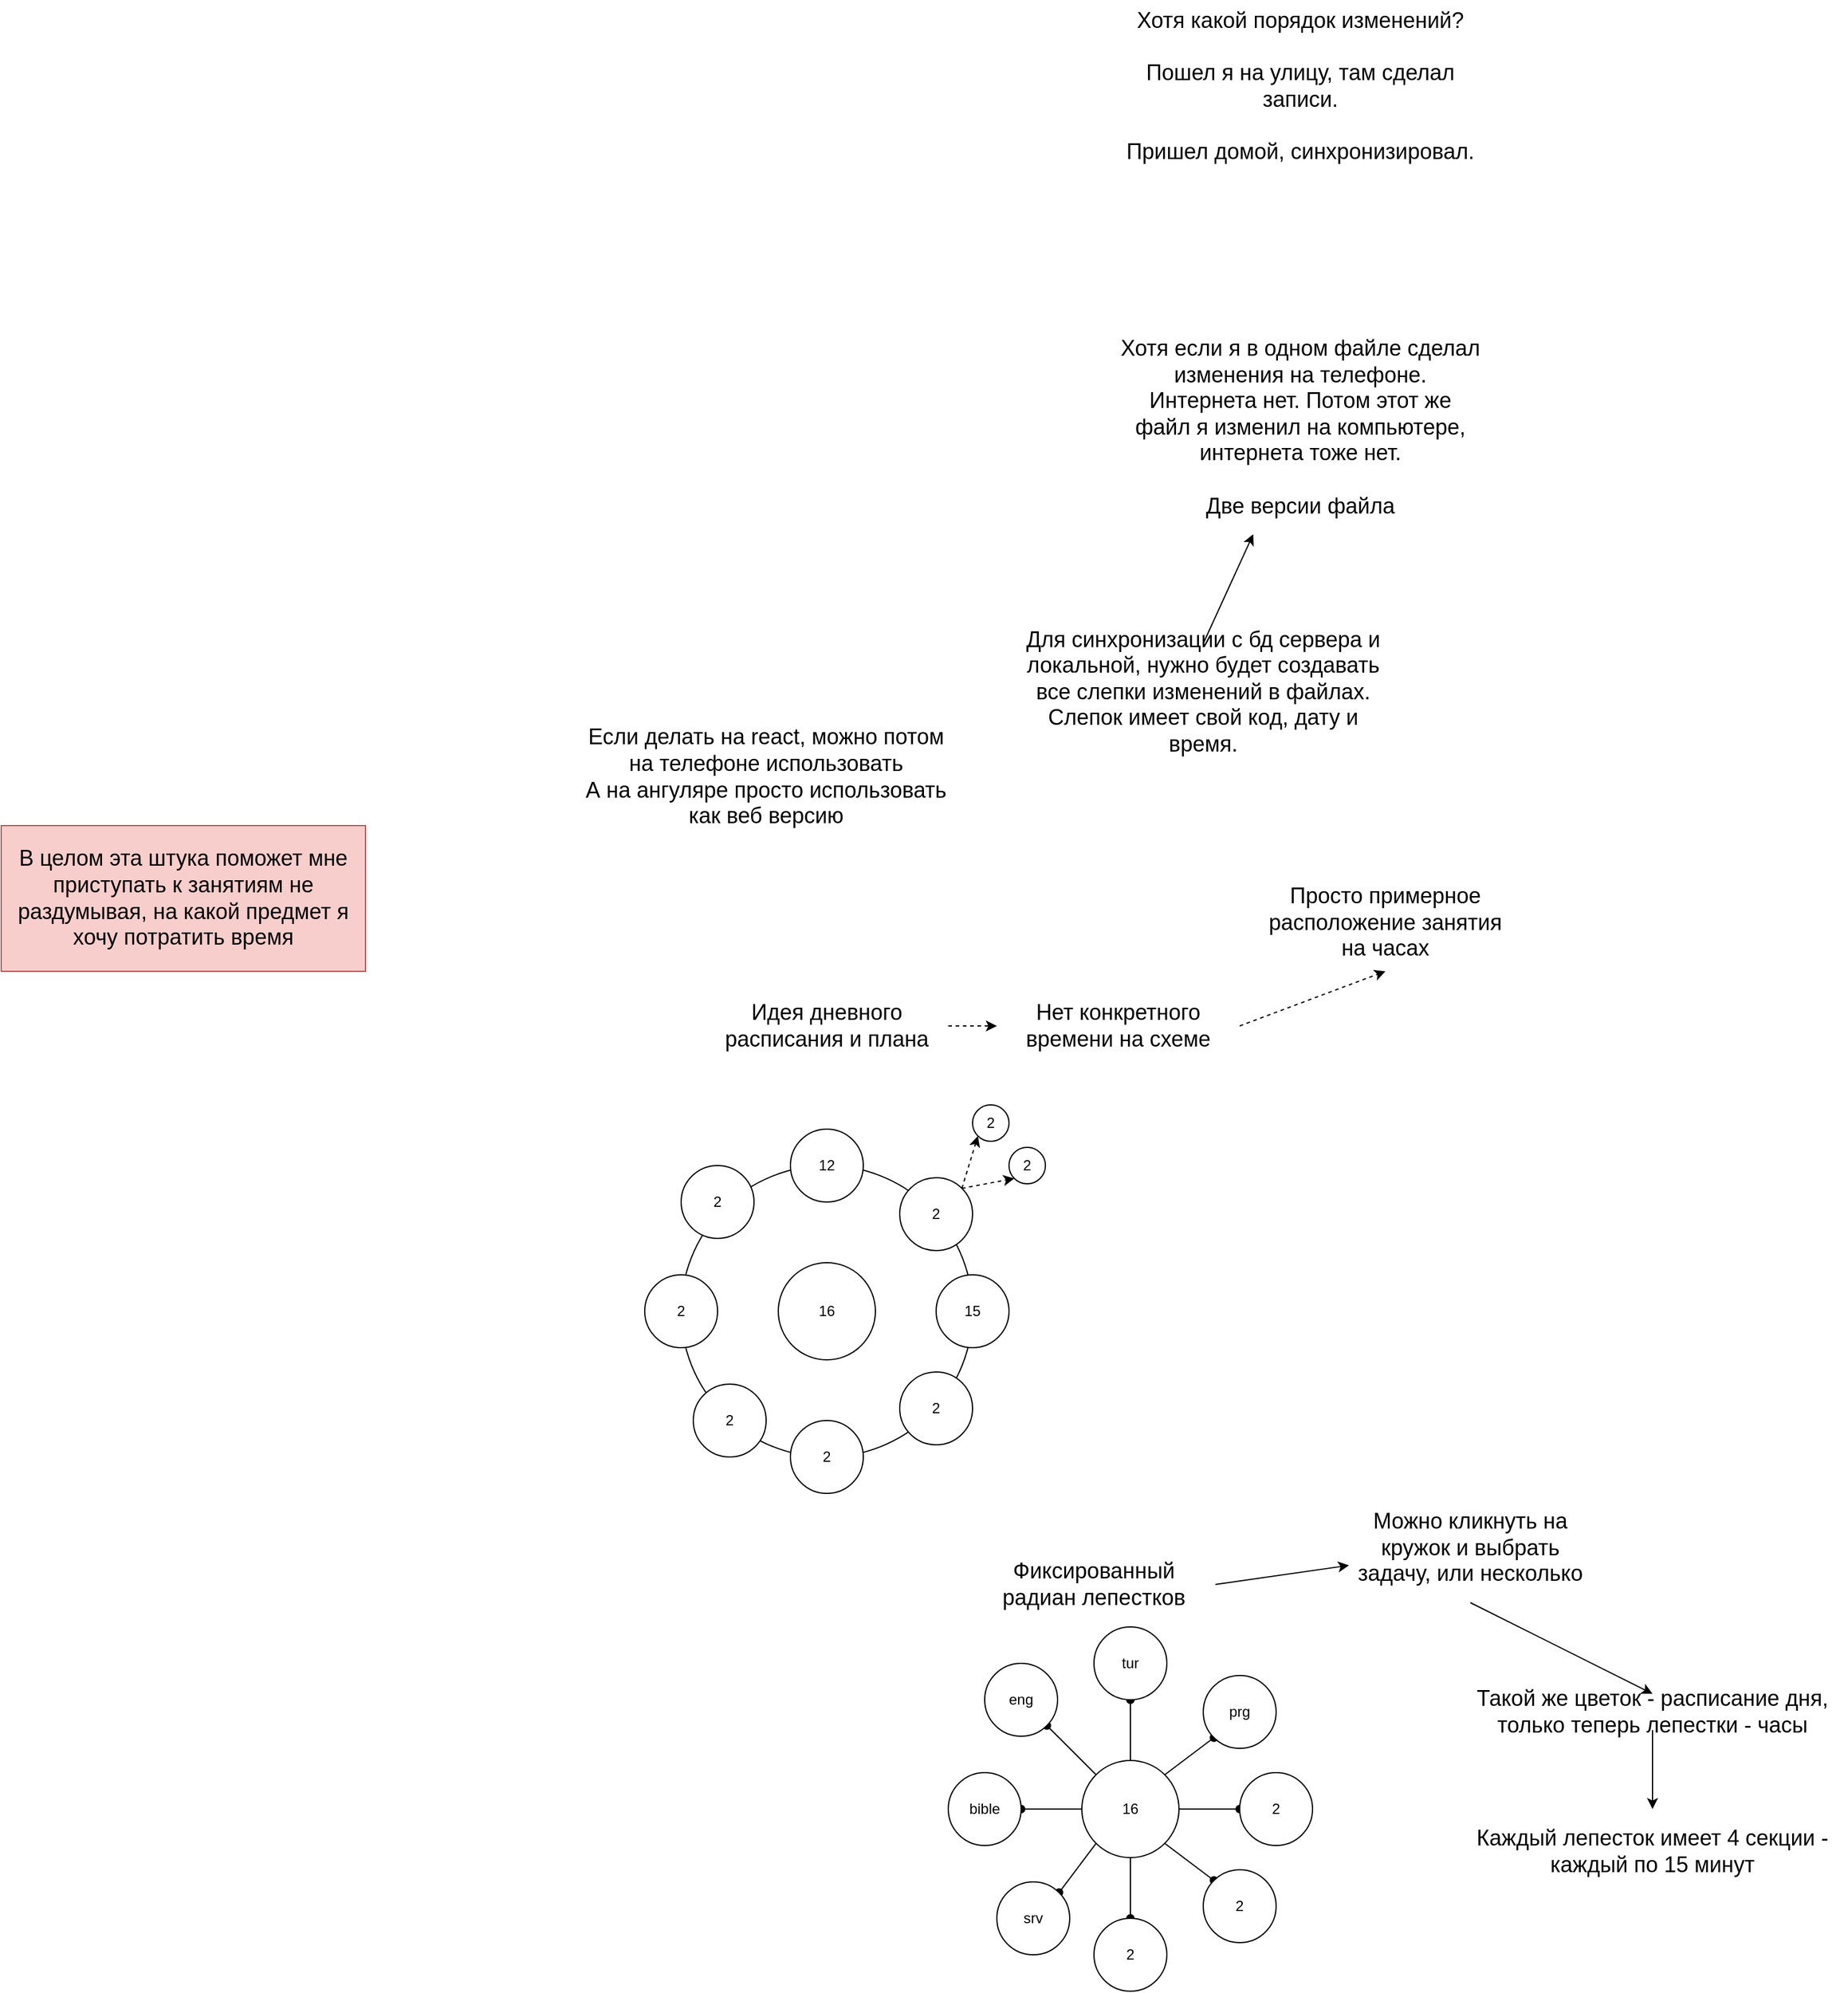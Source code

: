 <mxfile version="20.6.2" type="device"><diagram id="0Q4IL7FbnvLIN-00-HXQ" name="Page-1"><mxGraphModel dx="2139" dy="1924" grid="1" gridSize="10" guides="1" tooltips="1" connect="1" arrows="1" fold="1" page="1" pageScale="1" pageWidth="850" pageHeight="1100" math="0" shadow="0"><root><mxCell id="0"/><mxCell id="1" parent="0"/><mxCell id="SL_M_Cni7b0inNf8drw--4" value="" style="ellipse;whiteSpace=wrap;html=1;aspect=fixed;fillColor=none;" parent="1" vertex="1"><mxGeometry x="160" y="40" width="240" height="240" as="geometry"/></mxCell><mxCell id="SL_M_Cni7b0inNf8drw--1" value="16" style="ellipse;whiteSpace=wrap;html=1;aspect=fixed;" parent="1" vertex="1"><mxGeometry x="240" y="120" width="80" height="80" as="geometry"/></mxCell><mxCell id="SL_M_Cni7b0inNf8drw--2" value="12" style="ellipse;whiteSpace=wrap;html=1;aspect=fixed;" parent="1" vertex="1"><mxGeometry x="250" y="10" width="60" height="60" as="geometry"/></mxCell><mxCell id="SL_M_Cni7b0inNf8drw--14" style="edgeStyle=none;rounded=0;orthogonalLoop=1;jettySize=auto;html=1;exitX=1;exitY=0;exitDx=0;exitDy=0;entryX=0;entryY=1;entryDx=0;entryDy=0;fontSize=18;dashed=1;" parent="1" source="SL_M_Cni7b0inNf8drw--3" target="SL_M_Cni7b0inNf8drw--12" edge="1"><mxGeometry relative="1" as="geometry"/></mxCell><mxCell id="SL_M_Cni7b0inNf8drw--16" style="edgeStyle=none;rounded=0;orthogonalLoop=1;jettySize=auto;html=1;exitX=1;exitY=0;exitDx=0;exitDy=0;entryX=0;entryY=1;entryDx=0;entryDy=0;dashed=1;fontSize=18;" parent="1" source="SL_M_Cni7b0inNf8drw--3" target="SL_M_Cni7b0inNf8drw--15" edge="1"><mxGeometry relative="1" as="geometry"/></mxCell><mxCell id="SL_M_Cni7b0inNf8drw--3" value="2" style="ellipse;whiteSpace=wrap;html=1;aspect=fixed;" parent="1" vertex="1"><mxGeometry x="340" y="50" width="60" height="60" as="geometry"/></mxCell><mxCell id="SL_M_Cni7b0inNf8drw--5" value="15" style="ellipse;whiteSpace=wrap;html=1;aspect=fixed;" parent="1" vertex="1"><mxGeometry x="370" y="130" width="60" height="60" as="geometry"/></mxCell><mxCell id="SL_M_Cni7b0inNf8drw--6" value="2" style="ellipse;whiteSpace=wrap;html=1;aspect=fixed;" parent="1" vertex="1"><mxGeometry x="340" y="210" width="60" height="60" as="geometry"/></mxCell><mxCell id="SL_M_Cni7b0inNf8drw--7" value="2" style="ellipse;whiteSpace=wrap;html=1;aspect=fixed;" parent="1" vertex="1"><mxGeometry x="250" y="250" width="60" height="60" as="geometry"/></mxCell><mxCell id="SL_M_Cni7b0inNf8drw--8" value="2" style="ellipse;whiteSpace=wrap;html=1;aspect=fixed;" parent="1" vertex="1"><mxGeometry x="130" y="130" width="60" height="60" as="geometry"/></mxCell><mxCell id="SL_M_Cni7b0inNf8drw--9" value="2" style="ellipse;whiteSpace=wrap;html=1;aspect=fixed;" parent="1" vertex="1"><mxGeometry x="170" y="220" width="60" height="60" as="geometry"/></mxCell><mxCell id="SL_M_Cni7b0inNf8drw--10" value="2" style="ellipse;whiteSpace=wrap;html=1;aspect=fixed;" parent="1" vertex="1"><mxGeometry x="160" y="40" width="60" height="60" as="geometry"/></mxCell><mxCell id="SL_M_Cni7b0inNf8drw--18" style="edgeStyle=none;rounded=0;orthogonalLoop=1;jettySize=auto;html=1;exitX=1;exitY=0.5;exitDx=0;exitDy=0;dashed=1;fontSize=18;" parent="1" source="SL_M_Cni7b0inNf8drw--11" target="SL_M_Cni7b0inNf8drw--17" edge="1"><mxGeometry relative="1" as="geometry"/></mxCell><mxCell id="SL_M_Cni7b0inNf8drw--11" value="Идея дневного расписания и плана" style="text;html=1;strokeColor=none;fillColor=none;align=center;verticalAlign=middle;whiteSpace=wrap;rounded=0;fontSize=18;" parent="1" vertex="1"><mxGeometry x="180" y="-90" width="200" height="30" as="geometry"/></mxCell><mxCell id="SL_M_Cni7b0inNf8drw--12" value="2" style="ellipse;whiteSpace=wrap;html=1;aspect=fixed;" parent="1" vertex="1"><mxGeometry x="400" y="-10" width="30" height="30" as="geometry"/></mxCell><mxCell id="SL_M_Cni7b0inNf8drw--15" value="2" style="ellipse;whiteSpace=wrap;html=1;aspect=fixed;" parent="1" vertex="1"><mxGeometry x="430" y="25" width="30" height="30" as="geometry"/></mxCell><mxCell id="SL_M_Cni7b0inNf8drw--20" style="edgeStyle=none;rounded=0;orthogonalLoop=1;jettySize=auto;html=1;exitX=1;exitY=0.5;exitDx=0;exitDy=0;entryX=0.5;entryY=1;entryDx=0;entryDy=0;dashed=1;fontSize=18;" parent="1" source="SL_M_Cni7b0inNf8drw--17" target="SL_M_Cni7b0inNf8drw--19" edge="1"><mxGeometry relative="1" as="geometry"/></mxCell><mxCell id="SL_M_Cni7b0inNf8drw--17" value="Нет конкретного времени на схеме" style="text;html=1;strokeColor=none;fillColor=none;align=center;verticalAlign=middle;whiteSpace=wrap;rounded=0;fontSize=18;" parent="1" vertex="1"><mxGeometry x="420" y="-90" width="200" height="30" as="geometry"/></mxCell><mxCell id="SL_M_Cni7b0inNf8drw--19" value="Просто примерное расположение занятия на часах" style="text;html=1;strokeColor=none;fillColor=none;align=center;verticalAlign=middle;whiteSpace=wrap;rounded=0;fontSize=18;" parent="1" vertex="1"><mxGeometry x="640" y="-200" width="200" height="80" as="geometry"/></mxCell><mxCell id="SL_M_Cni7b0inNf8drw--21" value="Если делать на react, можно потом на телефоне использовать&lt;br&gt;А на ангуляре просто использовать как веб версию" style="text;html=1;strokeColor=none;fillColor=none;align=center;verticalAlign=middle;whiteSpace=wrap;rounded=0;fontSize=18;" parent="1" vertex="1"><mxGeometry x="80" y="-320" width="300" height="80" as="geometry"/></mxCell><mxCell id="IttxnQtj3DCh1pvHwRhF-3" style="rounded=0;orthogonalLoop=1;jettySize=auto;html=1;exitX=0.5;exitY=0;exitDx=0;exitDy=0;" parent="1" source="IttxnQtj3DCh1pvHwRhF-1" target="IttxnQtj3DCh1pvHwRhF-2" edge="1"><mxGeometry relative="1" as="geometry"/></mxCell><mxCell id="IttxnQtj3DCh1pvHwRhF-1" value="Для синхронизации с бд сервера и локальной, нужно будет создавать все слепки изменений в файлах.&lt;br&gt;Слепок имеет свой код, дату и время." style="text;html=1;strokeColor=none;fillColor=none;align=center;verticalAlign=middle;whiteSpace=wrap;rounded=0;fontSize=18;" parent="1" vertex="1"><mxGeometry x="440" y="-390" width="300" height="80" as="geometry"/></mxCell><mxCell id="IttxnQtj3DCh1pvHwRhF-2" value="Хотя если я в одном файле сделал изменения на телефоне. Интернета нет. Потом этот же файл я изменил на компьютере, интернета тоже нет.&lt;br&gt;&lt;br&gt;Две версии файла" style="text;html=1;strokeColor=none;fillColor=none;align=center;verticalAlign=top;whiteSpace=wrap;rounded=0;fontSize=18;" parent="1" vertex="1"><mxGeometry x="520" y="-650" width="300" height="170" as="geometry"/></mxCell><mxCell id="IttxnQtj3DCh1pvHwRhF-4" value="Хотя какой порядок изменений?&lt;br&gt;&lt;br&gt;Пошел я на улицу, там сделал записи.&lt;br&gt;&lt;br&gt;Пришел домой, синхронизировал." style="text;html=1;strokeColor=none;fillColor=none;align=center;verticalAlign=top;whiteSpace=wrap;rounded=0;fontSize=18;" parent="1" vertex="1"><mxGeometry x="520" y="-920" width="300" height="170" as="geometry"/></mxCell><mxCell id="IttxnQtj3DCh1pvHwRhF-29" style="edgeStyle=none;rounded=0;orthogonalLoop=1;jettySize=auto;html=1;exitX=1;exitY=0.5;exitDx=0;exitDy=0;endArrow=classic;endFill=1;" parent="1" source="IttxnQtj3DCh1pvHwRhF-5" target="IttxnQtj3DCh1pvHwRhF-28" edge="1"><mxGeometry relative="1" as="geometry"/></mxCell><mxCell id="IttxnQtj3DCh1pvHwRhF-5" value="Фиксированный радиан лепестков" style="text;html=1;strokeColor=none;fillColor=none;align=center;verticalAlign=middle;whiteSpace=wrap;rounded=0;fontSize=18;" parent="1" vertex="1"><mxGeometry x="400" y="370" width="200" height="30" as="geometry"/></mxCell><mxCell id="IttxnQtj3DCh1pvHwRhF-20" style="edgeStyle=none;rounded=0;orthogonalLoop=1;jettySize=auto;html=1;exitX=0;exitY=0;exitDx=0;exitDy=0;entryX=1;entryY=1;entryDx=0;entryDy=0;endArrow=oval;endFill=1;" parent="1" source="IttxnQtj3DCh1pvHwRhF-7" target="IttxnQtj3DCh1pvHwRhF-17" edge="1"><mxGeometry relative="1" as="geometry"/></mxCell><mxCell id="IttxnQtj3DCh1pvHwRhF-21" style="edgeStyle=none;rounded=0;orthogonalLoop=1;jettySize=auto;html=1;exitX=0.5;exitY=0;exitDx=0;exitDy=0;entryX=0.5;entryY=1;entryDx=0;entryDy=0;endArrow=oval;endFill=1;" parent="1" source="IttxnQtj3DCh1pvHwRhF-7" target="IttxnQtj3DCh1pvHwRhF-8" edge="1"><mxGeometry relative="1" as="geometry"/></mxCell><mxCell id="IttxnQtj3DCh1pvHwRhF-22" style="edgeStyle=none;rounded=0;orthogonalLoop=1;jettySize=auto;html=1;exitX=1;exitY=0;exitDx=0;exitDy=0;entryX=0;entryY=1;entryDx=0;entryDy=0;endArrow=oval;endFill=1;" parent="1" source="IttxnQtj3DCh1pvHwRhF-7" target="IttxnQtj3DCh1pvHwRhF-11" edge="1"><mxGeometry relative="1" as="geometry"/></mxCell><mxCell id="IttxnQtj3DCh1pvHwRhF-23" style="edgeStyle=none;rounded=0;orthogonalLoop=1;jettySize=auto;html=1;exitX=0;exitY=0.5;exitDx=0;exitDy=0;entryX=1;entryY=0.5;entryDx=0;entryDy=0;endArrow=oval;endFill=1;" parent="1" source="IttxnQtj3DCh1pvHwRhF-7" target="IttxnQtj3DCh1pvHwRhF-15" edge="1"><mxGeometry relative="1" as="geometry"/></mxCell><mxCell id="IttxnQtj3DCh1pvHwRhF-24" style="edgeStyle=none;rounded=0;orthogonalLoop=1;jettySize=auto;html=1;exitX=0;exitY=1;exitDx=0;exitDy=0;entryX=1;entryY=0;entryDx=0;entryDy=0;endArrow=oval;endFill=1;" parent="1" source="IttxnQtj3DCh1pvHwRhF-7" target="IttxnQtj3DCh1pvHwRhF-16" edge="1"><mxGeometry relative="1" as="geometry"/></mxCell><mxCell id="IttxnQtj3DCh1pvHwRhF-25" style="edgeStyle=none;rounded=0;orthogonalLoop=1;jettySize=auto;html=1;exitX=0.5;exitY=1;exitDx=0;exitDy=0;entryX=0.5;entryY=0;entryDx=0;entryDy=0;endArrow=oval;endFill=1;" parent="1" source="IttxnQtj3DCh1pvHwRhF-7" target="IttxnQtj3DCh1pvHwRhF-14" edge="1"><mxGeometry relative="1" as="geometry"/></mxCell><mxCell id="IttxnQtj3DCh1pvHwRhF-26" style="edgeStyle=none;rounded=0;orthogonalLoop=1;jettySize=auto;html=1;exitX=1;exitY=1;exitDx=0;exitDy=0;entryX=0;entryY=0;entryDx=0;entryDy=0;endArrow=oval;endFill=1;" parent="1" source="IttxnQtj3DCh1pvHwRhF-7" target="IttxnQtj3DCh1pvHwRhF-13" edge="1"><mxGeometry relative="1" as="geometry"/></mxCell><mxCell id="IttxnQtj3DCh1pvHwRhF-27" style="edgeStyle=none;rounded=0;orthogonalLoop=1;jettySize=auto;html=1;exitX=1;exitY=0.5;exitDx=0;exitDy=0;entryX=0;entryY=0.5;entryDx=0;entryDy=0;endArrow=oval;endFill=1;" parent="1" source="IttxnQtj3DCh1pvHwRhF-7" target="IttxnQtj3DCh1pvHwRhF-12" edge="1"><mxGeometry relative="1" as="geometry"/></mxCell><mxCell id="IttxnQtj3DCh1pvHwRhF-7" value="16" style="ellipse;whiteSpace=wrap;html=1;aspect=fixed;" parent="1" vertex="1"><mxGeometry x="490" y="530" width="80" height="80" as="geometry"/></mxCell><mxCell id="IttxnQtj3DCh1pvHwRhF-8" value="tur" style="ellipse;whiteSpace=wrap;html=1;aspect=fixed;" parent="1" vertex="1"><mxGeometry x="500" y="420" width="60" height="60" as="geometry"/></mxCell><mxCell id="IttxnQtj3DCh1pvHwRhF-11" value="prg" style="ellipse;whiteSpace=wrap;html=1;aspect=fixed;" parent="1" vertex="1"><mxGeometry x="590" y="460" width="60" height="60" as="geometry"/></mxCell><mxCell id="IttxnQtj3DCh1pvHwRhF-12" value="2" style="ellipse;whiteSpace=wrap;html=1;aspect=fixed;" parent="1" vertex="1"><mxGeometry x="620" y="540" width="60" height="60" as="geometry"/></mxCell><mxCell id="IttxnQtj3DCh1pvHwRhF-13" value="2" style="ellipse;whiteSpace=wrap;html=1;aspect=fixed;" parent="1" vertex="1"><mxGeometry x="590" y="620" width="60" height="60" as="geometry"/></mxCell><mxCell id="IttxnQtj3DCh1pvHwRhF-14" value="2" style="ellipse;whiteSpace=wrap;html=1;aspect=fixed;" parent="1" vertex="1"><mxGeometry x="500" y="660" width="60" height="60" as="geometry"/></mxCell><mxCell id="IttxnQtj3DCh1pvHwRhF-15" value="bible" style="ellipse;whiteSpace=wrap;html=1;aspect=fixed;" parent="1" vertex="1"><mxGeometry x="380" y="540" width="60" height="60" as="geometry"/></mxCell><mxCell id="IttxnQtj3DCh1pvHwRhF-16" value="srv" style="ellipse;whiteSpace=wrap;html=1;aspect=fixed;" parent="1" vertex="1"><mxGeometry x="420" y="630" width="60" height="60" as="geometry"/></mxCell><mxCell id="IttxnQtj3DCh1pvHwRhF-17" value="eng" style="ellipse;whiteSpace=wrap;html=1;aspect=fixed;" parent="1" vertex="1"><mxGeometry x="410" y="450" width="60" height="60" as="geometry"/></mxCell><mxCell id="IttxnQtj3DCh1pvHwRhF-31" style="edgeStyle=none;rounded=0;orthogonalLoop=1;jettySize=auto;html=1;exitX=0.5;exitY=1;exitDx=0;exitDy=0;entryX=0.5;entryY=0;entryDx=0;entryDy=0;endArrow=classic;endFill=1;" parent="1" source="IttxnQtj3DCh1pvHwRhF-28" target="IttxnQtj3DCh1pvHwRhF-30" edge="1"><mxGeometry relative="1" as="geometry"/></mxCell><mxCell id="IttxnQtj3DCh1pvHwRhF-28" value="Можно кликнуть на кружок и выбрать задачу, или несколько" style="text;html=1;strokeColor=none;fillColor=none;align=center;verticalAlign=middle;whiteSpace=wrap;rounded=0;fontSize=18;" parent="1" vertex="1"><mxGeometry x="710" y="310" width="200" height="90" as="geometry"/></mxCell><mxCell id="IttxnQtj3DCh1pvHwRhF-33" style="edgeStyle=none;rounded=0;orthogonalLoop=1;jettySize=auto;html=1;exitX=0.5;exitY=1;exitDx=0;exitDy=0;endArrow=classic;endFill=1;" parent="1" source="IttxnQtj3DCh1pvHwRhF-30" target="IttxnQtj3DCh1pvHwRhF-32" edge="1"><mxGeometry relative="1" as="geometry"/></mxCell><mxCell id="IttxnQtj3DCh1pvHwRhF-30" value="Такой же цветок - расписание дня, только теперь лепестки - часы" style="text;html=1;strokeColor=none;fillColor=none;align=center;verticalAlign=middle;whiteSpace=wrap;rounded=0;fontSize=18;" parent="1" vertex="1"><mxGeometry x="800" y="475" width="320" height="30" as="geometry"/></mxCell><mxCell id="IttxnQtj3DCh1pvHwRhF-32" value="Каждый лепесток имеет 4 секции - каждый по 15 минут" style="text;html=1;strokeColor=none;fillColor=none;align=center;verticalAlign=middle;whiteSpace=wrap;rounded=0;fontSize=18;" parent="1" vertex="1"><mxGeometry x="800" y="570" width="320" height="70" as="geometry"/></mxCell><mxCell id="36WTxbemV0-nK1C0ijZ0-1" value="В целом эта штука поможет мне приступать к занятиям не раздумывая, на какой предмет я хочу потратить время" style="text;html=1;strokeColor=#b85450;fillColor=#f8cecc;align=center;verticalAlign=middle;whiteSpace=wrap;rounded=0;fontSize=18;" vertex="1" parent="1"><mxGeometry x="-400" y="-240" width="300" height="120" as="geometry"/></mxCell></root></mxGraphModel></diagram></mxfile>